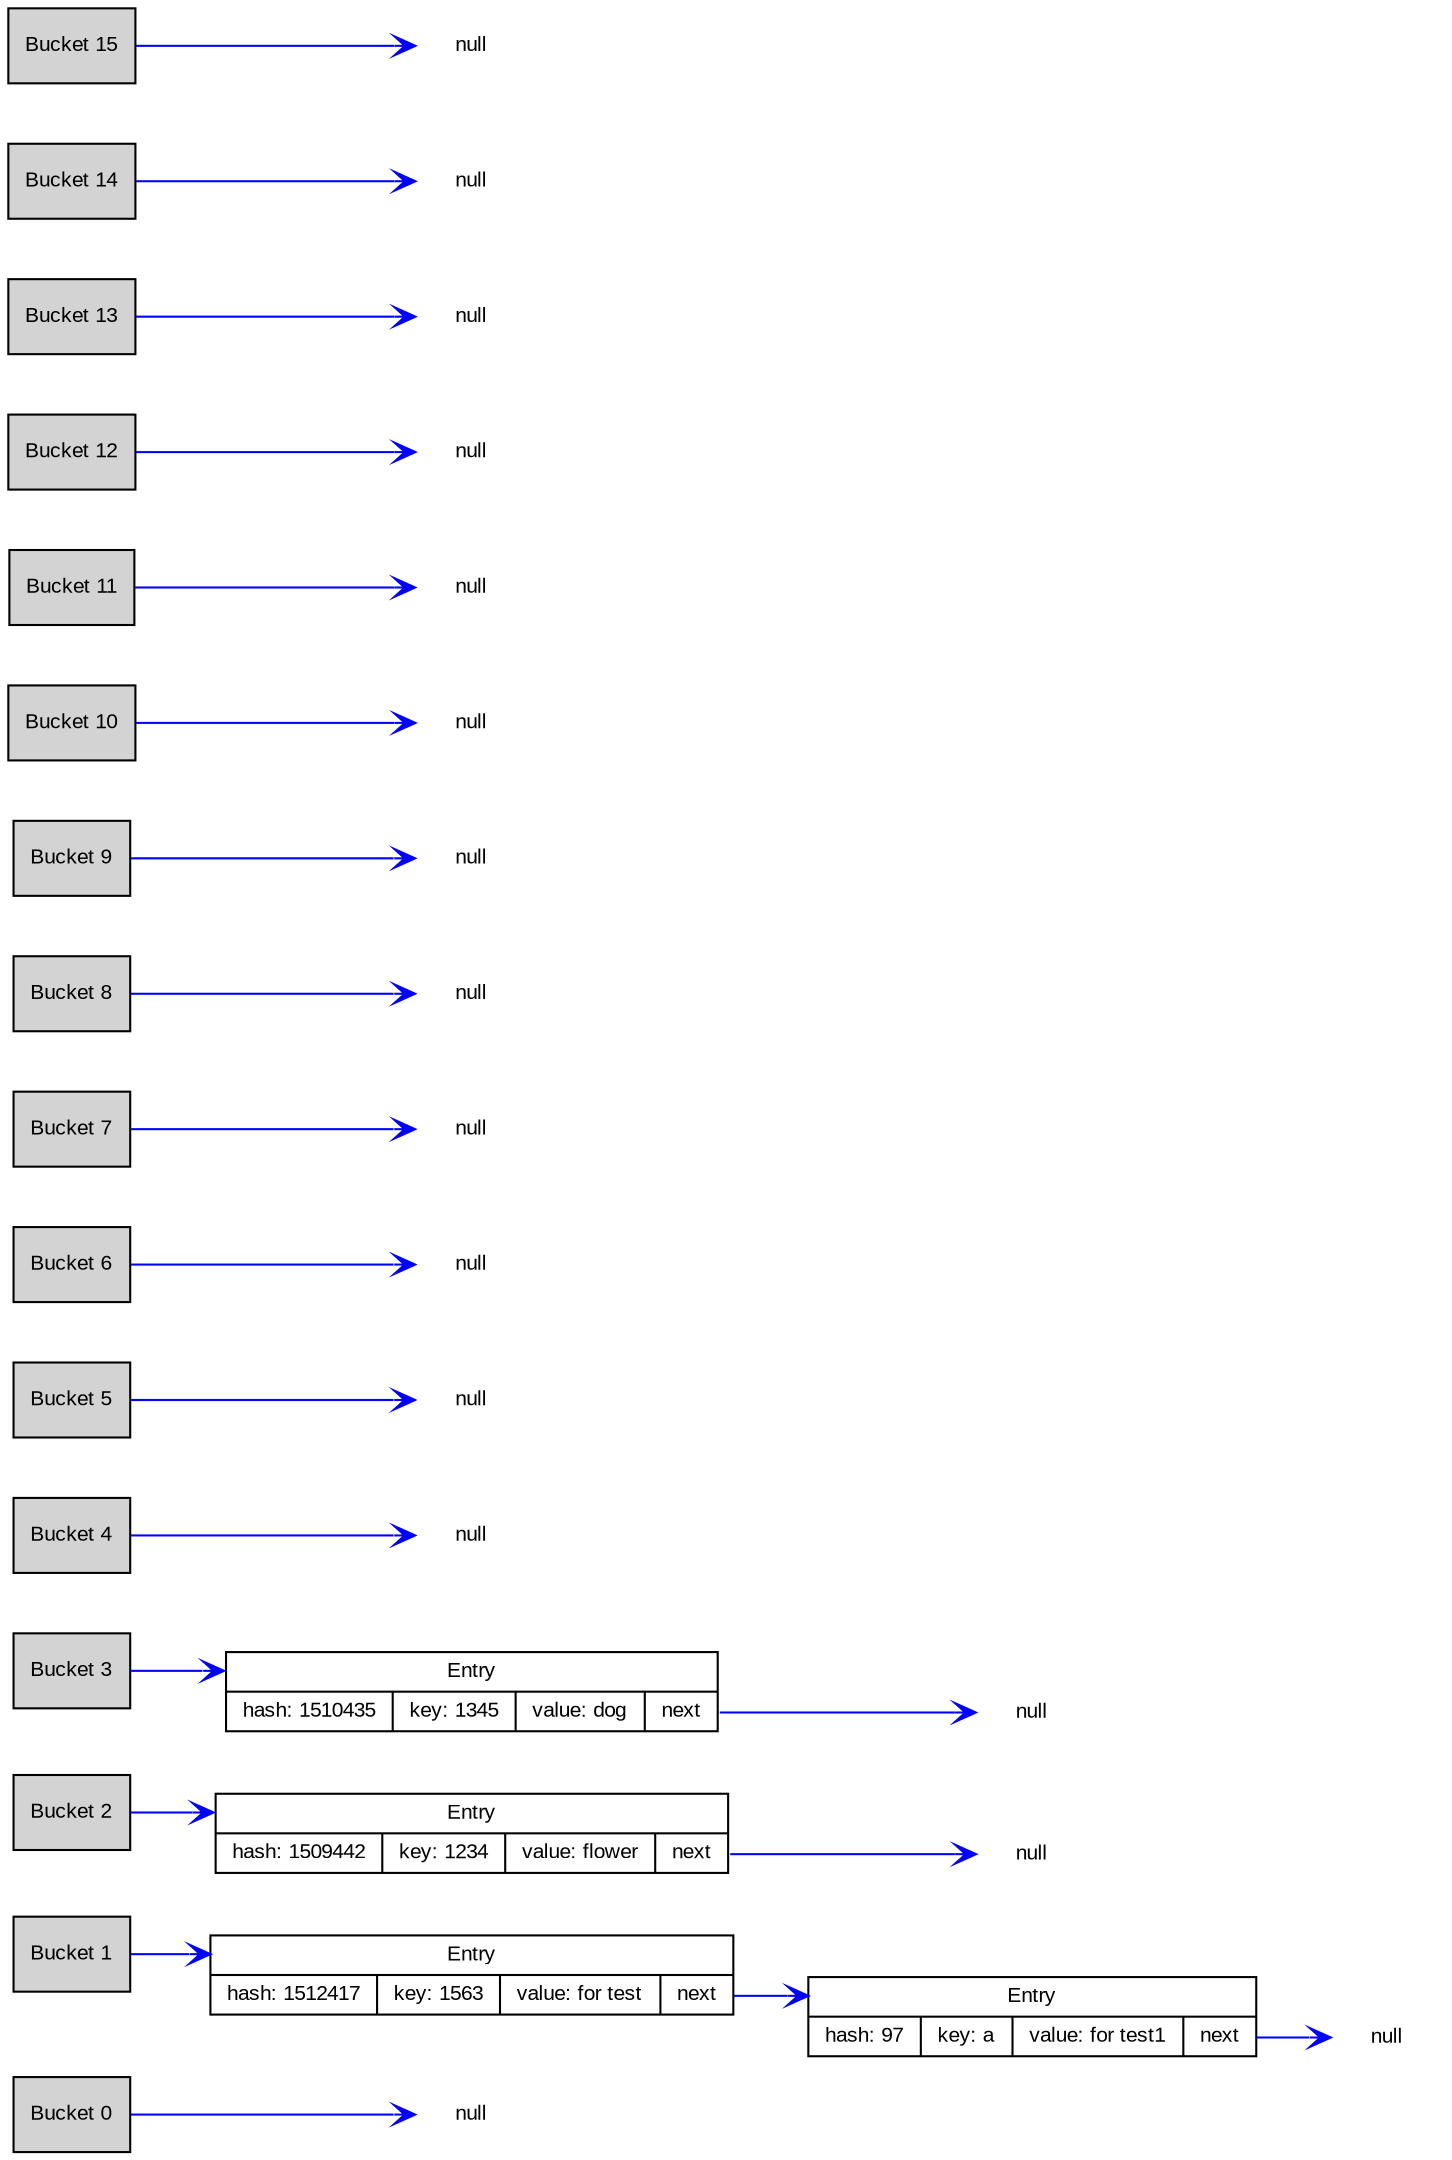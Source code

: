 digraph HashMap {
  node [shape=record, fontname="Arial", fontsize=10];
  rankdir=LR;
  nodesep=0.4;
  ranksep=0.5;
  edge [color=blue, arrowhead=vee];

  bucket0 [label="Bucket 0", shape=box, style=filled, fillcolor=lightgray];
  bucket1 [label="Bucket 1", shape=box, style=filled, fillcolor=lightgray];
  bucket2 [label="Bucket 2", shape=box, style=filled, fillcolor=lightgray];
  bucket3 [label="Bucket 3", shape=box, style=filled, fillcolor=lightgray];
  bucket4 [label="Bucket 4", shape=box, style=filled, fillcolor=lightgray];
  bucket5 [label="Bucket 5", shape=box, style=filled, fillcolor=lightgray];
  bucket6 [label="Bucket 6", shape=box, style=filled, fillcolor=lightgray];
  bucket7 [label="Bucket 7", shape=box, style=filled, fillcolor=lightgray];
  bucket8 [label="Bucket 8", shape=box, style=filled, fillcolor=lightgray];
  bucket9 [label="Bucket 9", shape=box, style=filled, fillcolor=lightgray];
  bucket10 [label="Bucket 10", shape=box, style=filled, fillcolor=lightgray];
  bucket11 [label="Bucket 11", shape=box, style=filled, fillcolor=lightgray];
  bucket12 [label="Bucket 12", shape=box, style=filled, fillcolor=lightgray];
  bucket13 [label="Bucket 13", shape=box, style=filled, fillcolor=lightgray];
  bucket14 [label="Bucket 14", shape=box, style=filled, fillcolor=lightgray];
  bucket15 [label="Bucket 15", shape=box, style=filled, fillcolor=lightgray];
  null0 [label="null", shape=plaintext];
  bucket0 -> null0 ;
  node_1_0 [label="<f0> Entry |{hash: 1512417 | key: 1563 | value: for test | <f1> next}"];
  bucket1 -> node_1_0:f0;
  node_1_0:f1 -> node_1_1:f0;
  node_1_1 [label="<f0> Entry |{hash: 97 | key: a | value: for test1 | <f1> next}"];
  null1 [label="null", shape=plaintext];
  node_1_1:f1 -> null1;
  node_2_0 [label="<f0> Entry |{hash: 1509442 | key: 1234 | value: flower | <f1> next}"];
  bucket2 -> node_2_0:f0;
  null2 [label="null", shape=plaintext];
  node_2_0:f1 -> null2;
  node_3_0 [label="<f0> Entry |{hash: 1510435 | key: 1345 | value: dog | <f1> next}"];
  bucket3 -> node_3_0:f0;
  null3 [label="null", shape=plaintext];
  node_3_0:f1 -> null3;
  null4 [label="null", shape=plaintext];
  bucket4 -> null4 ;
  null5 [label="null", shape=plaintext];
  bucket5 -> null5 ;
  null6 [label="null", shape=plaintext];
  bucket6 -> null6 ;
  null7 [label="null", shape=plaintext];
  bucket7 -> null7 ;
  null8 [label="null", shape=plaintext];
  bucket8 -> null8 ;
  null9 [label="null", shape=plaintext];
  bucket9 -> null9 ;
  null10 [label="null", shape=plaintext];
  bucket10 -> null10 ;
  null11 [label="null", shape=plaintext];
  bucket11 -> null11 ;
  null12 [label="null", shape=plaintext];
  bucket12 -> null12 ;
  null13 [label="null", shape=plaintext];
  bucket13 -> null13 ;
  null14 [label="null", shape=plaintext];
  bucket14 -> null14 ;
  null15 [label="null", shape=plaintext];
  bucket15 -> null15 ;

  { rank=same; bucket0; bucket1; bucket2; bucket3; bucket4; bucket5; bucket6; bucket7; bucket8; bucket9; bucket10; bucket11; bucket12; bucket13; bucket14; bucket15; }
}
